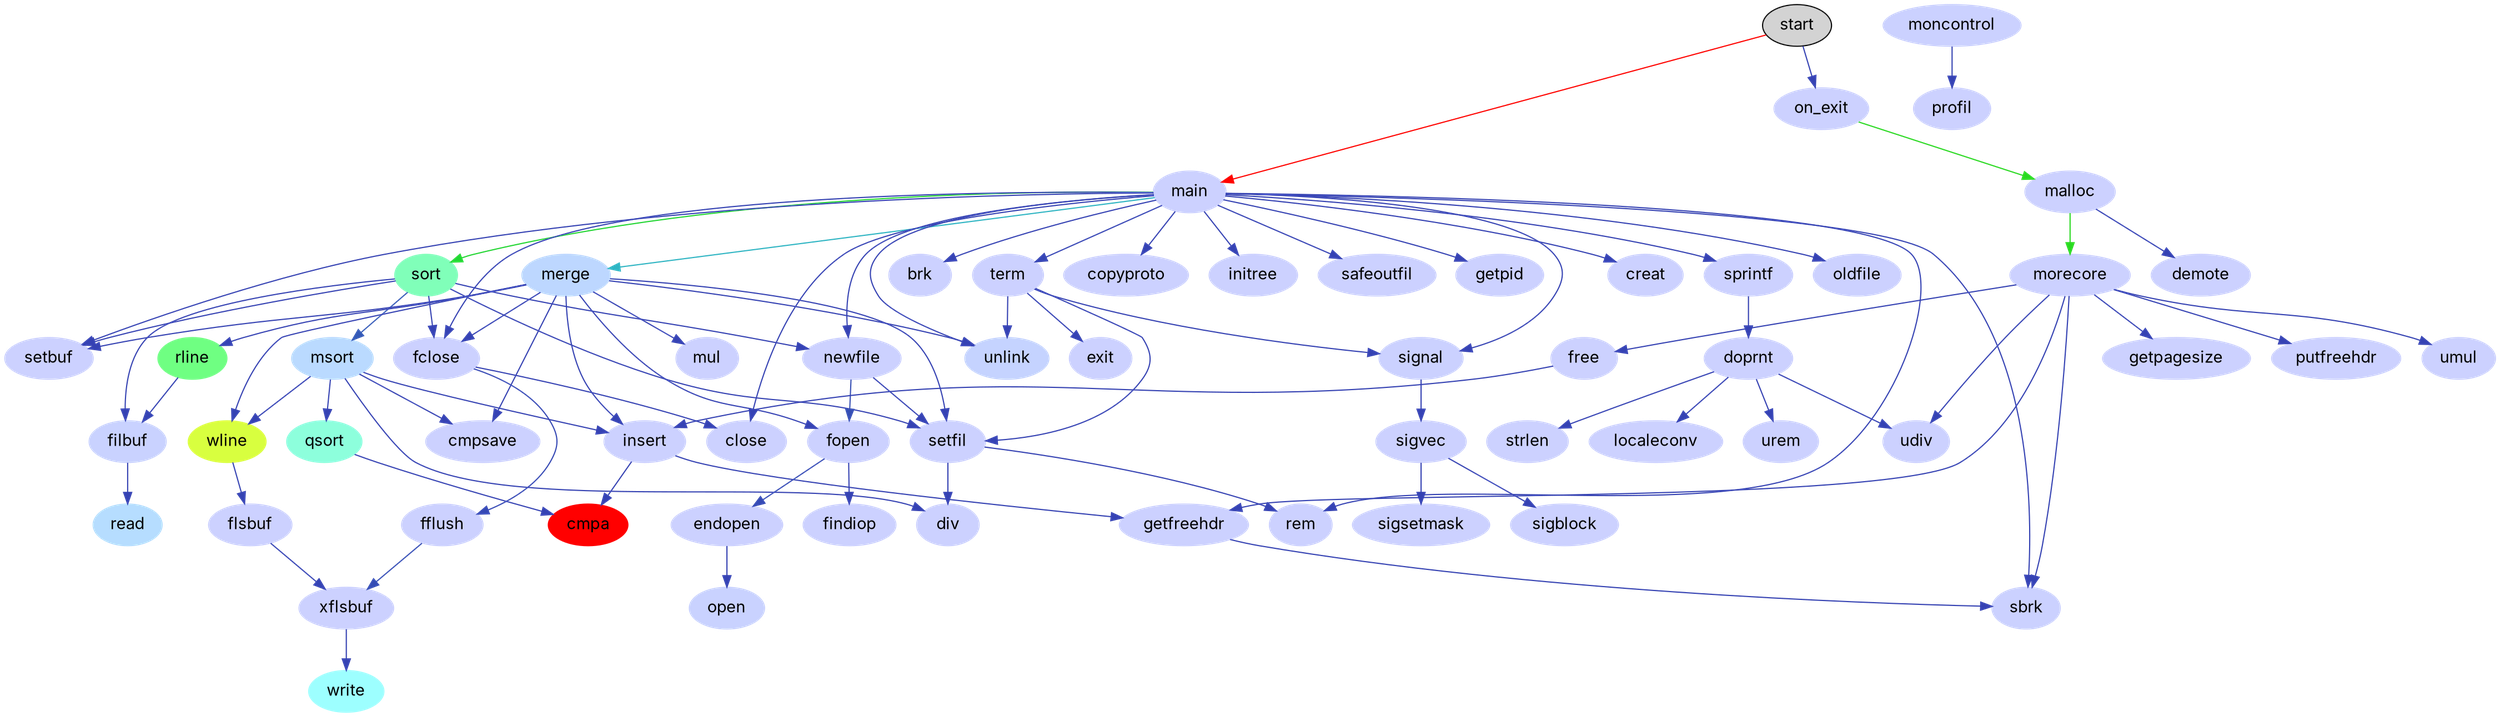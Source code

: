 digraph prof {
  ratio = fill;
  graph [bgcolor=transparent];
  node [style=filled,fontname="Inter"];

  start -> main [color="0.002 0.999 0.999"];
  start -> on_exit [color="0.649 0.701 0.701"];
  main -> sort [color="0.348 0.839 0.839"];
  main -> merge [color="0.515 0.762 0.762"];
  main -> term [color="0.647 0.702 0.702"];
  main -> signal [color="0.650 0.700 0.700"];
  main -> sbrk [color="0.650 0.700 0.700"];
  main -> unlink [color="0.650 0.700 0.700"];
  main -> newfile [color="0.650 0.700 0.700"];
  main -> fclose [color="0.650 0.700 0.700"];
  main -> close [color="0.650 0.700 0.700"];
  main -> brk [color="0.650 0.700 0.700"];
  main -> setbuf [color="0.650 0.700 0.700"];
  main -> copyproto [color="0.650 0.700 0.700"];
  main -> initree [color="0.650 0.700 0.700"];
  main -> safeoutfil [color="0.650 0.700 0.700"];
  main -> getpid [color="0.650 0.700 0.700"];
  main -> sprintf [color="0.650 0.700 0.700"];
  main -> creat [color="0.650 0.700 0.700"];
  main -> rem [color="0.650 0.700 0.700"];
  main -> oldfile [color="0.650 0.700 0.700"];
  sort -> msort [color="0.619 0.714 0.714"];
  sort -> filbuf [color="0.650 0.700 0.700"];
  sort -> newfile [color="0.650 0.700 0.700"];
  sort -> fclose [color="0.650 0.700 0.700"];
  sort -> setbuf [color="0.650 0.700 0.700"];
  sort -> setfil [color="0.650 0.700 0.700"];
  msort -> qsort [color="0.650 0.700 0.700"];
  msort -> insert [color="0.650 0.700 0.700"];
  msort -> wline [color="0.650 0.700 0.700"];
  msort -> div [color="0.650 0.700 0.700"];
  msort -> cmpsave [color="0.650 0.700 0.700"];
  merge -> insert [color="0.650 0.700 0.700"];
  merge -> rline [color="0.650 0.700 0.700"];
  merge -> wline [color="0.650 0.700 0.700"];
  merge -> unlink [color="0.650 0.700 0.700"];
  merge -> fopen [color="0.650 0.700 0.700"];
  merge -> fclose [color="0.650 0.700 0.700"];
  merge -> setfil [color="0.650 0.700 0.700"];
  merge -> mul [color="0.650 0.700 0.700"];
  merge -> setbuf [color="0.650 0.700 0.700"];
  merge -> cmpsave [color="0.650 0.700 0.700"];
  insert -> cmpa [color="0.650 0.700 0.700"];
  wline -> flsbuf [color="0.649 0.700 0.700"];
  qsort -> cmpa [color="0.650 0.700 0.700"];
  rline -> filbuf [color="0.649 0.700 0.700"];
  xflsbuf -> write [color="0.650 0.700 0.700"];
  flsbuf -> xflsbuf [color="0.649 0.700 0.700"];
  filbuf -> read [color="0.650 0.700 0.700"];
  term -> unlink [color="0.650 0.700 0.700"];
  term -> signal [color="0.650 0.700 0.700"];
  term -> setfil [color="0.650 0.700 0.700"];
  term -> exit [color="0.650 0.700 0.700"];
  endopen -> open [color="0.650 0.700 0.700"];
  fopen -> endopen [color="0.639 0.705 0.705"];
  fopen -> findiop [color="0.650 0.700 0.700"];
  newfile -> fopen [color="0.634 0.707 0.707"];
  newfile -> setfil [color="0.650 0.700 0.700"];
  fclose -> fflush [color="0.642 0.704 0.704"];
  fclose -> close [color="0.650 0.700 0.700"];
  fflush -> xflsbuf [color="0.635 0.707 0.707"];
  malloc -> morecore [color="0.325 0.850 0.850"];
  malloc -> demote [color="0.650 0.700 0.700"];
  morecore -> sbrk [color="0.650 0.700 0.700"];
  morecore -> getfreehdr [color="0.650 0.700 0.700"];
  morecore -> free [color="0.650 0.700 0.700"];
  morecore -> getpagesize [color="0.650 0.700 0.700"];
  morecore -> putfreehdr [color="0.650 0.700 0.700"];
  morecore -> udiv [color="0.650 0.700 0.700"];
  morecore -> umul [color="0.650 0.700 0.700"];
  on_exit -> malloc [color="0.325 0.850 0.850"];
  signal -> sigvec [color="0.650 0.700 0.700"];
  moncontrol -> profil [color="0.650 0.700 0.700"];
  getfreehdr -> sbrk [color="0.650 0.700 0.700"];
  free -> insert [color="0.650 0.700 0.700"];
  insert -> getfreehdr [color="0.650 0.700 0.700"];
  setfil -> div [color="0.650 0.700 0.700"];
  setfil -> rem [color="0.650 0.700 0.700"];
  sigvec -> sigblock [color="0.650 0.700 0.700"];
  sigvec -> sigsetmask [color="0.650 0.700 0.700"];
  doprnt -> urem [color="0.650 0.700 0.700"];
  doprnt -> udiv [color="0.650 0.700 0.700"];
  doprnt -> strlen [color="0.650 0.700 0.700"];
  doprnt -> localeconv [color="0.650 0.700 0.700"];
  sprintf -> doprnt [color="0.650 0.700 0.700"];

  // Node attributes
  cmpa [color="0.000 1.000 1.000"];
  wline [color="0.201 0.753 1.000"];
  insert [color="0.305 0.625 1.000"];
  rline [color="0.355 0.563 1.000"];
  sort [color="0.408 0.498 1.000"];
  qsort [color="0.449 0.447 1.000"];
  write [color="0.499 0.386 1.000"];
  read [color="0.578 0.289 1.000"];
  msort [color="0.590 0.273 1.000"];
  merge [color="0.603 0.258 1.000"];
  unlink [color="0.628 0.227 1.000"];
  filbuf [color="0.641 0.212 1.000"];
  open [color="0.641 0.212 1.000"];
  sbrk [color="0.647 0.204 1.000"];
  signal [color="0.647 0.204 1.000"];
  moncontrol [color="0.647 0.204 1.000"];
  xflsbuf [color="0.650 0.200 1.000"];
  flsbuf [color="0.650 0.200 1.000"];
  div [color="0.650 0.200 1.000"];
  cmpsave [color="0.650 0.200 1.000"];
  rem [color="0.650 0.200 1.000"];
  setfil [color="0.650 0.200 1.000"];
  close [color="0.650 0.200 1.000"];
  fclose [color="0.650 0.200 1.000"];
  fflush [color="0.650 0.200 1.000"];
  setbuf [color="0.650 0.200 1.000"];
  endopen [color="0.650 0.200 1.000"];
  findiop [color="0.650 0.200 1.000"];
  fopen [color="0.650 0.200 1.000"];
  mul [color="0.650 0.200 1.000"];
  newfile [color="0.650 0.200 1.000"];
  sigblock [color="0.650 0.200 1.000"];
  sigsetmask [color="0.650 0.200 1.000"];
  sigvec [color="0.650 0.200 1.000"];
  udiv [color="0.650 0.200 1.000"];
  urem [color="0.650 0.200 1.000"];
  brk [color="0.650 0.200 1.000"];
  getfreehdr [color="0.650 0.200 1.000"];
  strlen [color="0.650 0.200 1.000"];
  umul [color="0.650 0.200 1.000"];
  doprnt [color="0.650 0.200 1.000"];
  copyproto [color="0.650 0.200 1.000"];
  creat [color="0.650 0.200 1.000"];
  demote [color="0.650 0.200 1.000"];
  exit [color="0.650 0.200 1.000"];
  free [color="0.650 0.200 1.000"];
  getpagesize [color="0.650 0.200 1.000"];
  getpid [color="0.650 0.200 1.000"];
  initree [color="0.650 0.200 1.000"];
  insert [color="0.650 0.200 1.000"];
  localeconv [color="0.650 0.200 1.000"];
  main [color="0.650 0.200 1.000"];
  malloc [color="0.650 0.200 1.000"];
  morecore [color="0.650 0.200 1.000"];
  oldfile [color="0.650 0.200 1.000"];
  on_exit [color="0.650 0.200 1.000"];
  profil [color="0.650 0.200 1.000"];
  putfreehdr [color="0.650 0.200 1.000"];
  safeoutfil [color="0.650 0.200 1.000"];
  sprintf [color="0.650 0.200 1.000"];
  term [color="0.650 0.200 1.000"];
}
